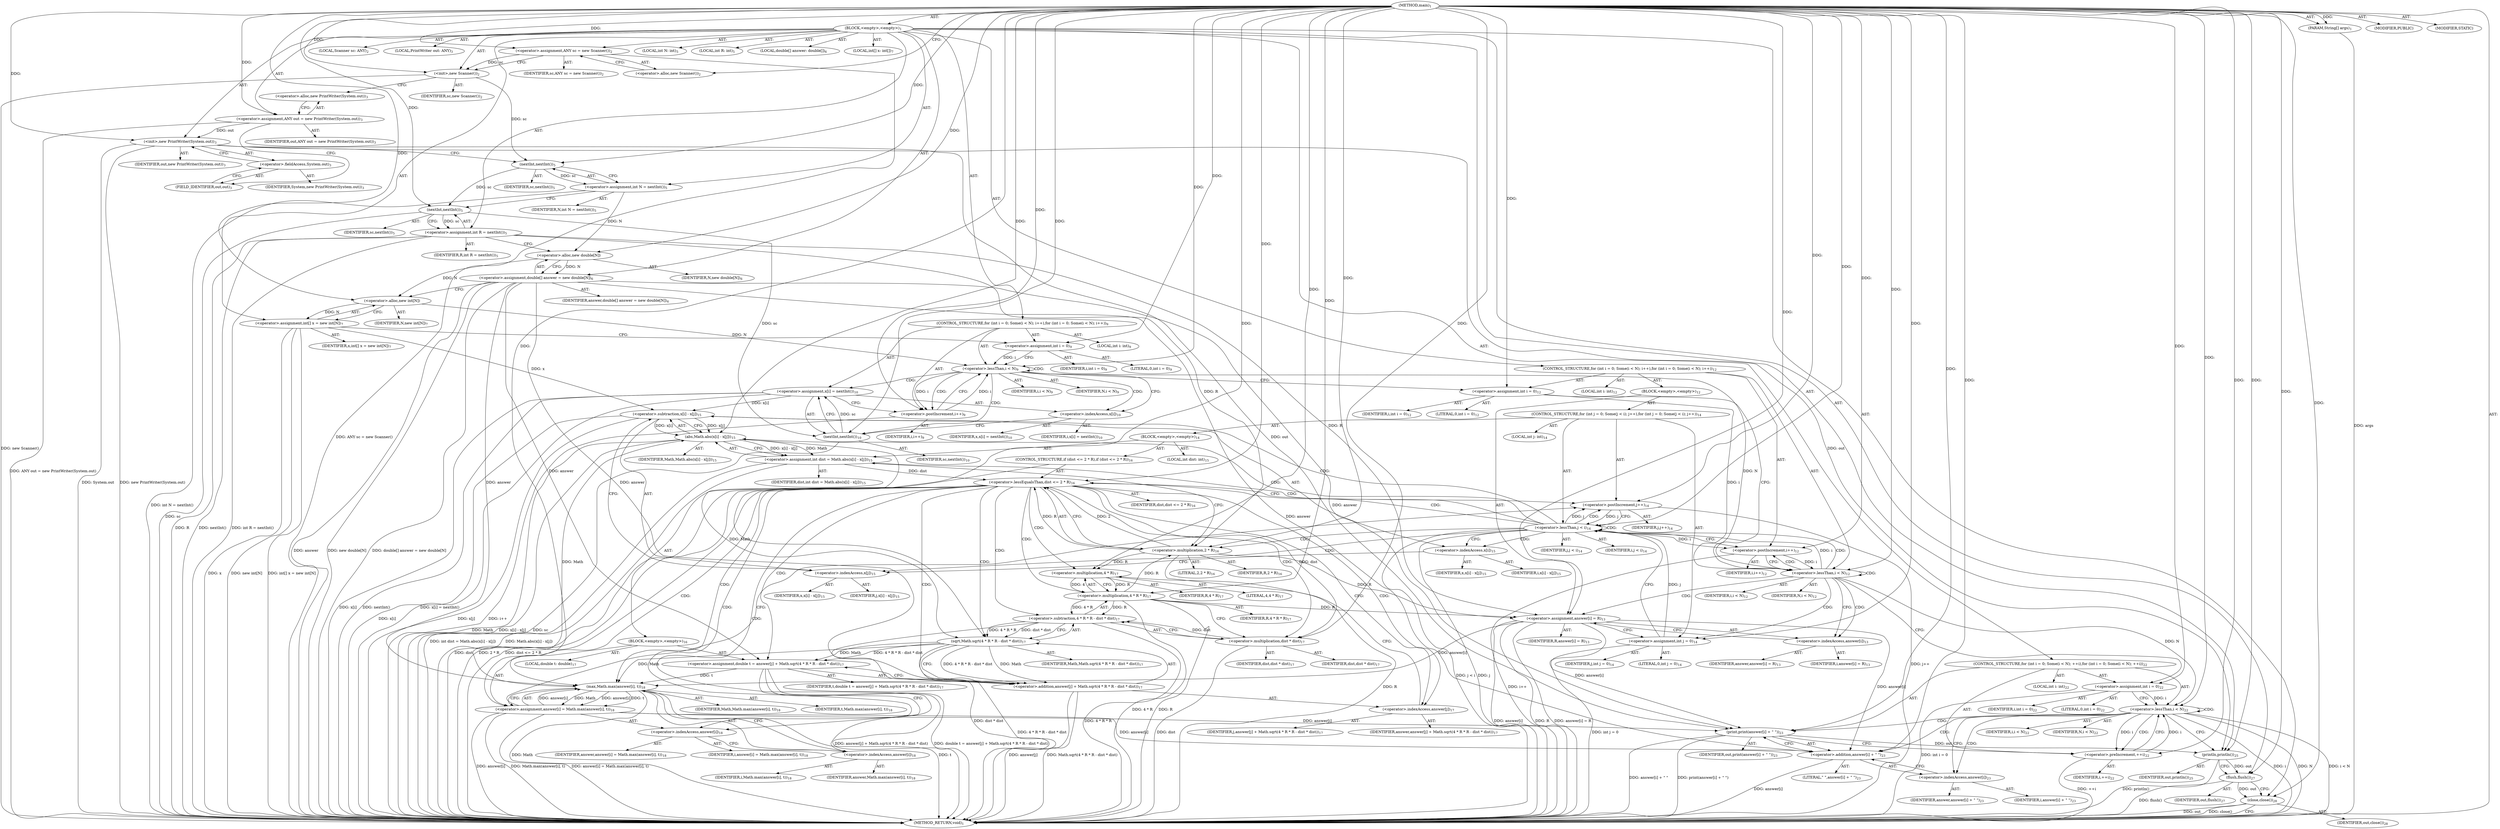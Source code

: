 digraph "main" {  
"21" [label = <(METHOD,main)<SUB>1</SUB>> ]
"22" [label = <(PARAM,String[] args)<SUB>1</SUB>> ]
"23" [label = <(BLOCK,&lt;empty&gt;,&lt;empty&gt;)<SUB>1</SUB>> ]
"4" [label = <(LOCAL,Scanner sc: ANY)<SUB>2</SUB>> ]
"24" [label = <(&lt;operator&gt;.assignment,ANY sc = new Scanner())<SUB>2</SUB>> ]
"25" [label = <(IDENTIFIER,sc,ANY sc = new Scanner())<SUB>2</SUB>> ]
"26" [label = <(&lt;operator&gt;.alloc,new Scanner())<SUB>2</SUB>> ]
"27" [label = <(&lt;init&gt;,new Scanner())<SUB>2</SUB>> ]
"3" [label = <(IDENTIFIER,sc,new Scanner())<SUB>2</SUB>> ]
"6" [label = <(LOCAL,PrintWriter out: ANY)<SUB>3</SUB>> ]
"28" [label = <(&lt;operator&gt;.assignment,ANY out = new PrintWriter(System.out))<SUB>3</SUB>> ]
"29" [label = <(IDENTIFIER,out,ANY out = new PrintWriter(System.out))<SUB>3</SUB>> ]
"30" [label = <(&lt;operator&gt;.alloc,new PrintWriter(System.out))<SUB>3</SUB>> ]
"31" [label = <(&lt;init&gt;,new PrintWriter(System.out))<SUB>3</SUB>> ]
"5" [label = <(IDENTIFIER,out,new PrintWriter(System.out))<SUB>3</SUB>> ]
"32" [label = <(&lt;operator&gt;.fieldAccess,System.out)<SUB>3</SUB>> ]
"33" [label = <(IDENTIFIER,System,new PrintWriter(System.out))<SUB>3</SUB>> ]
"34" [label = <(FIELD_IDENTIFIER,out,out)<SUB>3</SUB>> ]
"35" [label = <(LOCAL,int N: int)<SUB>5</SUB>> ]
"36" [label = <(LOCAL,int R: int)<SUB>5</SUB>> ]
"37" [label = <(&lt;operator&gt;.assignment,int N = nextInt())<SUB>5</SUB>> ]
"38" [label = <(IDENTIFIER,N,int N = nextInt())<SUB>5</SUB>> ]
"39" [label = <(nextInt,nextInt())<SUB>5</SUB>> ]
"40" [label = <(IDENTIFIER,sc,nextInt())<SUB>5</SUB>> ]
"41" [label = <(&lt;operator&gt;.assignment,int R = nextInt())<SUB>5</SUB>> ]
"42" [label = <(IDENTIFIER,R,int R = nextInt())<SUB>5</SUB>> ]
"43" [label = <(nextInt,nextInt())<SUB>5</SUB>> ]
"44" [label = <(IDENTIFIER,sc,nextInt())<SUB>5</SUB>> ]
"45" [label = <(LOCAL,double[] answer: double[])<SUB>6</SUB>> ]
"46" [label = <(&lt;operator&gt;.assignment,double[] answer = new double[N])<SUB>6</SUB>> ]
"47" [label = <(IDENTIFIER,answer,double[] answer = new double[N])<SUB>6</SUB>> ]
"48" [label = <(&lt;operator&gt;.alloc,new double[N])> ]
"49" [label = <(IDENTIFIER,N,new double[N])<SUB>6</SUB>> ]
"50" [label = <(LOCAL,int[] x: int[])<SUB>7</SUB>> ]
"51" [label = <(&lt;operator&gt;.assignment,int[] x = new int[N])<SUB>7</SUB>> ]
"52" [label = <(IDENTIFIER,x,int[] x = new int[N])<SUB>7</SUB>> ]
"53" [label = <(&lt;operator&gt;.alloc,new int[N])> ]
"54" [label = <(IDENTIFIER,N,new int[N])<SUB>7</SUB>> ]
"55" [label = <(CONTROL_STRUCTURE,for (int i = 0; Some(i &lt; N); i++),for (int i = 0; Some(i &lt; N); i++))<SUB>9</SUB>> ]
"56" [label = <(LOCAL,int i: int)<SUB>9</SUB>> ]
"57" [label = <(&lt;operator&gt;.assignment,int i = 0)<SUB>9</SUB>> ]
"58" [label = <(IDENTIFIER,i,int i = 0)<SUB>9</SUB>> ]
"59" [label = <(LITERAL,0,int i = 0)<SUB>9</SUB>> ]
"60" [label = <(&lt;operator&gt;.lessThan,i &lt; N)<SUB>9</SUB>> ]
"61" [label = <(IDENTIFIER,i,i &lt; N)<SUB>9</SUB>> ]
"62" [label = <(IDENTIFIER,N,i &lt; N)<SUB>9</SUB>> ]
"63" [label = <(&lt;operator&gt;.postIncrement,i++)<SUB>9</SUB>> ]
"64" [label = <(IDENTIFIER,i,i++)<SUB>9</SUB>> ]
"65" [label = <(&lt;operator&gt;.assignment,x[i] = nextInt())<SUB>10</SUB>> ]
"66" [label = <(&lt;operator&gt;.indexAccess,x[i])<SUB>10</SUB>> ]
"67" [label = <(IDENTIFIER,x,x[i] = nextInt())<SUB>10</SUB>> ]
"68" [label = <(IDENTIFIER,i,x[i] = nextInt())<SUB>10</SUB>> ]
"69" [label = <(nextInt,nextInt())<SUB>10</SUB>> ]
"70" [label = <(IDENTIFIER,sc,nextInt())<SUB>10</SUB>> ]
"71" [label = <(CONTROL_STRUCTURE,for (int i = 0; Some(i &lt; N); i++),for (int i = 0; Some(i &lt; N); i++))<SUB>12</SUB>> ]
"72" [label = <(LOCAL,int i: int)<SUB>12</SUB>> ]
"73" [label = <(&lt;operator&gt;.assignment,int i = 0)<SUB>12</SUB>> ]
"74" [label = <(IDENTIFIER,i,int i = 0)<SUB>12</SUB>> ]
"75" [label = <(LITERAL,0,int i = 0)<SUB>12</SUB>> ]
"76" [label = <(&lt;operator&gt;.lessThan,i &lt; N)<SUB>12</SUB>> ]
"77" [label = <(IDENTIFIER,i,i &lt; N)<SUB>12</SUB>> ]
"78" [label = <(IDENTIFIER,N,i &lt; N)<SUB>12</SUB>> ]
"79" [label = <(&lt;operator&gt;.postIncrement,i++)<SUB>12</SUB>> ]
"80" [label = <(IDENTIFIER,i,i++)<SUB>12</SUB>> ]
"81" [label = <(BLOCK,&lt;empty&gt;,&lt;empty&gt;)<SUB>12</SUB>> ]
"82" [label = <(&lt;operator&gt;.assignment,answer[i] = R)<SUB>13</SUB>> ]
"83" [label = <(&lt;operator&gt;.indexAccess,answer[i])<SUB>13</SUB>> ]
"84" [label = <(IDENTIFIER,answer,answer[i] = R)<SUB>13</SUB>> ]
"85" [label = <(IDENTIFIER,i,answer[i] = R)<SUB>13</SUB>> ]
"86" [label = <(IDENTIFIER,R,answer[i] = R)<SUB>13</SUB>> ]
"87" [label = <(CONTROL_STRUCTURE,for (int j = 0; Some(j &lt; i); j++),for (int j = 0; Some(j &lt; i); j++))<SUB>14</SUB>> ]
"88" [label = <(LOCAL,int j: int)<SUB>14</SUB>> ]
"89" [label = <(&lt;operator&gt;.assignment,int j = 0)<SUB>14</SUB>> ]
"90" [label = <(IDENTIFIER,j,int j = 0)<SUB>14</SUB>> ]
"91" [label = <(LITERAL,0,int j = 0)<SUB>14</SUB>> ]
"92" [label = <(&lt;operator&gt;.lessThan,j &lt; i)<SUB>14</SUB>> ]
"93" [label = <(IDENTIFIER,j,j &lt; i)<SUB>14</SUB>> ]
"94" [label = <(IDENTIFIER,i,j &lt; i)<SUB>14</SUB>> ]
"95" [label = <(&lt;operator&gt;.postIncrement,j++)<SUB>14</SUB>> ]
"96" [label = <(IDENTIFIER,j,j++)<SUB>14</SUB>> ]
"97" [label = <(BLOCK,&lt;empty&gt;,&lt;empty&gt;)<SUB>14</SUB>> ]
"98" [label = <(LOCAL,int dist: int)<SUB>15</SUB>> ]
"99" [label = <(&lt;operator&gt;.assignment,int dist = Math.abs(x[i] - x[j]))<SUB>15</SUB>> ]
"100" [label = <(IDENTIFIER,dist,int dist = Math.abs(x[i] - x[j]))<SUB>15</SUB>> ]
"101" [label = <(abs,Math.abs(x[i] - x[j]))<SUB>15</SUB>> ]
"102" [label = <(IDENTIFIER,Math,Math.abs(x[i] - x[j]))<SUB>15</SUB>> ]
"103" [label = <(&lt;operator&gt;.subtraction,x[i] - x[j])<SUB>15</SUB>> ]
"104" [label = <(&lt;operator&gt;.indexAccess,x[i])<SUB>15</SUB>> ]
"105" [label = <(IDENTIFIER,x,x[i] - x[j])<SUB>15</SUB>> ]
"106" [label = <(IDENTIFIER,i,x[i] - x[j])<SUB>15</SUB>> ]
"107" [label = <(&lt;operator&gt;.indexAccess,x[j])<SUB>15</SUB>> ]
"108" [label = <(IDENTIFIER,x,x[i] - x[j])<SUB>15</SUB>> ]
"109" [label = <(IDENTIFIER,j,x[i] - x[j])<SUB>15</SUB>> ]
"110" [label = <(CONTROL_STRUCTURE,if (dist &lt;= 2 * R),if (dist &lt;= 2 * R))<SUB>16</SUB>> ]
"111" [label = <(&lt;operator&gt;.lessEqualsThan,dist &lt;= 2 * R)<SUB>16</SUB>> ]
"112" [label = <(IDENTIFIER,dist,dist &lt;= 2 * R)<SUB>16</SUB>> ]
"113" [label = <(&lt;operator&gt;.multiplication,2 * R)<SUB>16</SUB>> ]
"114" [label = <(LITERAL,2,2 * R)<SUB>16</SUB>> ]
"115" [label = <(IDENTIFIER,R,2 * R)<SUB>16</SUB>> ]
"116" [label = <(BLOCK,&lt;empty&gt;,&lt;empty&gt;)<SUB>16</SUB>> ]
"117" [label = <(LOCAL,double t: double)<SUB>17</SUB>> ]
"118" [label = <(&lt;operator&gt;.assignment,double t = answer[j] + Math.sqrt(4 * R * R - dist * dist))<SUB>17</SUB>> ]
"119" [label = <(IDENTIFIER,t,double t = answer[j] + Math.sqrt(4 * R * R - dist * dist))<SUB>17</SUB>> ]
"120" [label = <(&lt;operator&gt;.addition,answer[j] + Math.sqrt(4 * R * R - dist * dist))<SUB>17</SUB>> ]
"121" [label = <(&lt;operator&gt;.indexAccess,answer[j])<SUB>17</SUB>> ]
"122" [label = <(IDENTIFIER,answer,answer[j] + Math.sqrt(4 * R * R - dist * dist))<SUB>17</SUB>> ]
"123" [label = <(IDENTIFIER,j,answer[j] + Math.sqrt(4 * R * R - dist * dist))<SUB>17</SUB>> ]
"124" [label = <(sqrt,Math.sqrt(4 * R * R - dist * dist))<SUB>17</SUB>> ]
"125" [label = <(IDENTIFIER,Math,Math.sqrt(4 * R * R - dist * dist))<SUB>17</SUB>> ]
"126" [label = <(&lt;operator&gt;.subtraction,4 * R * R - dist * dist)<SUB>17</SUB>> ]
"127" [label = <(&lt;operator&gt;.multiplication,4 * R * R)<SUB>17</SUB>> ]
"128" [label = <(&lt;operator&gt;.multiplication,4 * R)<SUB>17</SUB>> ]
"129" [label = <(LITERAL,4,4 * R)<SUB>17</SUB>> ]
"130" [label = <(IDENTIFIER,R,4 * R)<SUB>17</SUB>> ]
"131" [label = <(IDENTIFIER,R,4 * R * R)<SUB>17</SUB>> ]
"132" [label = <(&lt;operator&gt;.multiplication,dist * dist)<SUB>17</SUB>> ]
"133" [label = <(IDENTIFIER,dist,dist * dist)<SUB>17</SUB>> ]
"134" [label = <(IDENTIFIER,dist,dist * dist)<SUB>17</SUB>> ]
"135" [label = <(&lt;operator&gt;.assignment,answer[i] = Math.max(answer[i], t))<SUB>18</SUB>> ]
"136" [label = <(&lt;operator&gt;.indexAccess,answer[i])<SUB>18</SUB>> ]
"137" [label = <(IDENTIFIER,answer,answer[i] = Math.max(answer[i], t))<SUB>18</SUB>> ]
"138" [label = <(IDENTIFIER,i,answer[i] = Math.max(answer[i], t))<SUB>18</SUB>> ]
"139" [label = <(max,Math.max(answer[i], t))<SUB>18</SUB>> ]
"140" [label = <(IDENTIFIER,Math,Math.max(answer[i], t))<SUB>18</SUB>> ]
"141" [label = <(&lt;operator&gt;.indexAccess,answer[i])<SUB>18</SUB>> ]
"142" [label = <(IDENTIFIER,answer,Math.max(answer[i], t))<SUB>18</SUB>> ]
"143" [label = <(IDENTIFIER,i,Math.max(answer[i], t))<SUB>18</SUB>> ]
"144" [label = <(IDENTIFIER,t,Math.max(answer[i], t))<SUB>18</SUB>> ]
"145" [label = <(CONTROL_STRUCTURE,for (int i = 0; Some(i &lt; N); ++i),for (int i = 0; Some(i &lt; N); ++i))<SUB>22</SUB>> ]
"146" [label = <(LOCAL,int i: int)<SUB>22</SUB>> ]
"147" [label = <(&lt;operator&gt;.assignment,int i = 0)<SUB>22</SUB>> ]
"148" [label = <(IDENTIFIER,i,int i = 0)<SUB>22</SUB>> ]
"149" [label = <(LITERAL,0,int i = 0)<SUB>22</SUB>> ]
"150" [label = <(&lt;operator&gt;.lessThan,i &lt; N)<SUB>22</SUB>> ]
"151" [label = <(IDENTIFIER,i,i &lt; N)<SUB>22</SUB>> ]
"152" [label = <(IDENTIFIER,N,i &lt; N)<SUB>22</SUB>> ]
"153" [label = <(&lt;operator&gt;.preIncrement,++i)<SUB>22</SUB>> ]
"154" [label = <(IDENTIFIER,i,++i)<SUB>22</SUB>> ]
"155" [label = <(print,print(answer[i] + &quot; &quot;))<SUB>23</SUB>> ]
"156" [label = <(IDENTIFIER,out,print(answer[i] + &quot; &quot;))<SUB>23</SUB>> ]
"157" [label = <(&lt;operator&gt;.addition,answer[i] + &quot; &quot;)<SUB>23</SUB>> ]
"158" [label = <(&lt;operator&gt;.indexAccess,answer[i])<SUB>23</SUB>> ]
"159" [label = <(IDENTIFIER,answer,answer[i] + &quot; &quot;)<SUB>23</SUB>> ]
"160" [label = <(IDENTIFIER,i,answer[i] + &quot; &quot;)<SUB>23</SUB>> ]
"161" [label = <(LITERAL,&quot; &quot;,answer[i] + &quot; &quot;)<SUB>23</SUB>> ]
"162" [label = <(println,println())<SUB>25</SUB>> ]
"163" [label = <(IDENTIFIER,out,println())<SUB>25</SUB>> ]
"164" [label = <(flush,flush())<SUB>27</SUB>> ]
"165" [label = <(IDENTIFIER,out,flush())<SUB>27</SUB>> ]
"166" [label = <(close,close())<SUB>28</SUB>> ]
"167" [label = <(IDENTIFIER,out,close())<SUB>28</SUB>> ]
"168" [label = <(MODIFIER,PUBLIC)> ]
"169" [label = <(MODIFIER,STATIC)> ]
"170" [label = <(METHOD_RETURN,void)<SUB>1</SUB>> ]
  "21" -> "22"  [ label = "AST: "] 
  "21" -> "23"  [ label = "AST: "] 
  "21" -> "168"  [ label = "AST: "] 
  "21" -> "169"  [ label = "AST: "] 
  "21" -> "170"  [ label = "AST: "] 
  "23" -> "4"  [ label = "AST: "] 
  "23" -> "24"  [ label = "AST: "] 
  "23" -> "27"  [ label = "AST: "] 
  "23" -> "6"  [ label = "AST: "] 
  "23" -> "28"  [ label = "AST: "] 
  "23" -> "31"  [ label = "AST: "] 
  "23" -> "35"  [ label = "AST: "] 
  "23" -> "36"  [ label = "AST: "] 
  "23" -> "37"  [ label = "AST: "] 
  "23" -> "41"  [ label = "AST: "] 
  "23" -> "45"  [ label = "AST: "] 
  "23" -> "46"  [ label = "AST: "] 
  "23" -> "50"  [ label = "AST: "] 
  "23" -> "51"  [ label = "AST: "] 
  "23" -> "55"  [ label = "AST: "] 
  "23" -> "71"  [ label = "AST: "] 
  "23" -> "145"  [ label = "AST: "] 
  "23" -> "162"  [ label = "AST: "] 
  "23" -> "164"  [ label = "AST: "] 
  "23" -> "166"  [ label = "AST: "] 
  "24" -> "25"  [ label = "AST: "] 
  "24" -> "26"  [ label = "AST: "] 
  "27" -> "3"  [ label = "AST: "] 
  "28" -> "29"  [ label = "AST: "] 
  "28" -> "30"  [ label = "AST: "] 
  "31" -> "5"  [ label = "AST: "] 
  "31" -> "32"  [ label = "AST: "] 
  "32" -> "33"  [ label = "AST: "] 
  "32" -> "34"  [ label = "AST: "] 
  "37" -> "38"  [ label = "AST: "] 
  "37" -> "39"  [ label = "AST: "] 
  "39" -> "40"  [ label = "AST: "] 
  "41" -> "42"  [ label = "AST: "] 
  "41" -> "43"  [ label = "AST: "] 
  "43" -> "44"  [ label = "AST: "] 
  "46" -> "47"  [ label = "AST: "] 
  "46" -> "48"  [ label = "AST: "] 
  "48" -> "49"  [ label = "AST: "] 
  "51" -> "52"  [ label = "AST: "] 
  "51" -> "53"  [ label = "AST: "] 
  "53" -> "54"  [ label = "AST: "] 
  "55" -> "56"  [ label = "AST: "] 
  "55" -> "57"  [ label = "AST: "] 
  "55" -> "60"  [ label = "AST: "] 
  "55" -> "63"  [ label = "AST: "] 
  "55" -> "65"  [ label = "AST: "] 
  "57" -> "58"  [ label = "AST: "] 
  "57" -> "59"  [ label = "AST: "] 
  "60" -> "61"  [ label = "AST: "] 
  "60" -> "62"  [ label = "AST: "] 
  "63" -> "64"  [ label = "AST: "] 
  "65" -> "66"  [ label = "AST: "] 
  "65" -> "69"  [ label = "AST: "] 
  "66" -> "67"  [ label = "AST: "] 
  "66" -> "68"  [ label = "AST: "] 
  "69" -> "70"  [ label = "AST: "] 
  "71" -> "72"  [ label = "AST: "] 
  "71" -> "73"  [ label = "AST: "] 
  "71" -> "76"  [ label = "AST: "] 
  "71" -> "79"  [ label = "AST: "] 
  "71" -> "81"  [ label = "AST: "] 
  "73" -> "74"  [ label = "AST: "] 
  "73" -> "75"  [ label = "AST: "] 
  "76" -> "77"  [ label = "AST: "] 
  "76" -> "78"  [ label = "AST: "] 
  "79" -> "80"  [ label = "AST: "] 
  "81" -> "82"  [ label = "AST: "] 
  "81" -> "87"  [ label = "AST: "] 
  "82" -> "83"  [ label = "AST: "] 
  "82" -> "86"  [ label = "AST: "] 
  "83" -> "84"  [ label = "AST: "] 
  "83" -> "85"  [ label = "AST: "] 
  "87" -> "88"  [ label = "AST: "] 
  "87" -> "89"  [ label = "AST: "] 
  "87" -> "92"  [ label = "AST: "] 
  "87" -> "95"  [ label = "AST: "] 
  "87" -> "97"  [ label = "AST: "] 
  "89" -> "90"  [ label = "AST: "] 
  "89" -> "91"  [ label = "AST: "] 
  "92" -> "93"  [ label = "AST: "] 
  "92" -> "94"  [ label = "AST: "] 
  "95" -> "96"  [ label = "AST: "] 
  "97" -> "98"  [ label = "AST: "] 
  "97" -> "99"  [ label = "AST: "] 
  "97" -> "110"  [ label = "AST: "] 
  "99" -> "100"  [ label = "AST: "] 
  "99" -> "101"  [ label = "AST: "] 
  "101" -> "102"  [ label = "AST: "] 
  "101" -> "103"  [ label = "AST: "] 
  "103" -> "104"  [ label = "AST: "] 
  "103" -> "107"  [ label = "AST: "] 
  "104" -> "105"  [ label = "AST: "] 
  "104" -> "106"  [ label = "AST: "] 
  "107" -> "108"  [ label = "AST: "] 
  "107" -> "109"  [ label = "AST: "] 
  "110" -> "111"  [ label = "AST: "] 
  "110" -> "116"  [ label = "AST: "] 
  "111" -> "112"  [ label = "AST: "] 
  "111" -> "113"  [ label = "AST: "] 
  "113" -> "114"  [ label = "AST: "] 
  "113" -> "115"  [ label = "AST: "] 
  "116" -> "117"  [ label = "AST: "] 
  "116" -> "118"  [ label = "AST: "] 
  "116" -> "135"  [ label = "AST: "] 
  "118" -> "119"  [ label = "AST: "] 
  "118" -> "120"  [ label = "AST: "] 
  "120" -> "121"  [ label = "AST: "] 
  "120" -> "124"  [ label = "AST: "] 
  "121" -> "122"  [ label = "AST: "] 
  "121" -> "123"  [ label = "AST: "] 
  "124" -> "125"  [ label = "AST: "] 
  "124" -> "126"  [ label = "AST: "] 
  "126" -> "127"  [ label = "AST: "] 
  "126" -> "132"  [ label = "AST: "] 
  "127" -> "128"  [ label = "AST: "] 
  "127" -> "131"  [ label = "AST: "] 
  "128" -> "129"  [ label = "AST: "] 
  "128" -> "130"  [ label = "AST: "] 
  "132" -> "133"  [ label = "AST: "] 
  "132" -> "134"  [ label = "AST: "] 
  "135" -> "136"  [ label = "AST: "] 
  "135" -> "139"  [ label = "AST: "] 
  "136" -> "137"  [ label = "AST: "] 
  "136" -> "138"  [ label = "AST: "] 
  "139" -> "140"  [ label = "AST: "] 
  "139" -> "141"  [ label = "AST: "] 
  "139" -> "144"  [ label = "AST: "] 
  "141" -> "142"  [ label = "AST: "] 
  "141" -> "143"  [ label = "AST: "] 
  "145" -> "146"  [ label = "AST: "] 
  "145" -> "147"  [ label = "AST: "] 
  "145" -> "150"  [ label = "AST: "] 
  "145" -> "153"  [ label = "AST: "] 
  "145" -> "155"  [ label = "AST: "] 
  "147" -> "148"  [ label = "AST: "] 
  "147" -> "149"  [ label = "AST: "] 
  "150" -> "151"  [ label = "AST: "] 
  "150" -> "152"  [ label = "AST: "] 
  "153" -> "154"  [ label = "AST: "] 
  "155" -> "156"  [ label = "AST: "] 
  "155" -> "157"  [ label = "AST: "] 
  "157" -> "158"  [ label = "AST: "] 
  "157" -> "161"  [ label = "AST: "] 
  "158" -> "159"  [ label = "AST: "] 
  "158" -> "160"  [ label = "AST: "] 
  "162" -> "163"  [ label = "AST: "] 
  "164" -> "165"  [ label = "AST: "] 
  "166" -> "167"  [ label = "AST: "] 
  "24" -> "27"  [ label = "CFG: "] 
  "27" -> "30"  [ label = "CFG: "] 
  "28" -> "34"  [ label = "CFG: "] 
  "31" -> "39"  [ label = "CFG: "] 
  "37" -> "43"  [ label = "CFG: "] 
  "41" -> "48"  [ label = "CFG: "] 
  "46" -> "53"  [ label = "CFG: "] 
  "51" -> "57"  [ label = "CFG: "] 
  "162" -> "164"  [ label = "CFG: "] 
  "164" -> "166"  [ label = "CFG: "] 
  "166" -> "170"  [ label = "CFG: "] 
  "26" -> "24"  [ label = "CFG: "] 
  "30" -> "28"  [ label = "CFG: "] 
  "32" -> "31"  [ label = "CFG: "] 
  "39" -> "37"  [ label = "CFG: "] 
  "43" -> "41"  [ label = "CFG: "] 
  "48" -> "46"  [ label = "CFG: "] 
  "53" -> "51"  [ label = "CFG: "] 
  "57" -> "60"  [ label = "CFG: "] 
  "60" -> "66"  [ label = "CFG: "] 
  "60" -> "73"  [ label = "CFG: "] 
  "63" -> "60"  [ label = "CFG: "] 
  "65" -> "63"  [ label = "CFG: "] 
  "73" -> "76"  [ label = "CFG: "] 
  "76" -> "83"  [ label = "CFG: "] 
  "76" -> "147"  [ label = "CFG: "] 
  "79" -> "76"  [ label = "CFG: "] 
  "147" -> "150"  [ label = "CFG: "] 
  "150" -> "158"  [ label = "CFG: "] 
  "150" -> "162"  [ label = "CFG: "] 
  "153" -> "150"  [ label = "CFG: "] 
  "155" -> "153"  [ label = "CFG: "] 
  "34" -> "32"  [ label = "CFG: "] 
  "66" -> "69"  [ label = "CFG: "] 
  "69" -> "65"  [ label = "CFG: "] 
  "82" -> "89"  [ label = "CFG: "] 
  "157" -> "155"  [ label = "CFG: "] 
  "83" -> "82"  [ label = "CFG: "] 
  "89" -> "92"  [ label = "CFG: "] 
  "92" -> "104"  [ label = "CFG: "] 
  "92" -> "79"  [ label = "CFG: "] 
  "95" -> "92"  [ label = "CFG: "] 
  "158" -> "157"  [ label = "CFG: "] 
  "99" -> "113"  [ label = "CFG: "] 
  "101" -> "99"  [ label = "CFG: "] 
  "111" -> "121"  [ label = "CFG: "] 
  "111" -> "95"  [ label = "CFG: "] 
  "103" -> "101"  [ label = "CFG: "] 
  "113" -> "111"  [ label = "CFG: "] 
  "118" -> "136"  [ label = "CFG: "] 
  "135" -> "95"  [ label = "CFG: "] 
  "104" -> "107"  [ label = "CFG: "] 
  "107" -> "103"  [ label = "CFG: "] 
  "120" -> "118"  [ label = "CFG: "] 
  "136" -> "141"  [ label = "CFG: "] 
  "139" -> "135"  [ label = "CFG: "] 
  "121" -> "128"  [ label = "CFG: "] 
  "124" -> "120"  [ label = "CFG: "] 
  "141" -> "139"  [ label = "CFG: "] 
  "126" -> "124"  [ label = "CFG: "] 
  "127" -> "132"  [ label = "CFG: "] 
  "132" -> "126"  [ label = "CFG: "] 
  "128" -> "127"  [ label = "CFG: "] 
  "21" -> "26"  [ label = "CFG: "] 
  "22" -> "170"  [ label = "DDG: args"] 
  "24" -> "170"  [ label = "DDG: ANY sc = new Scanner()"] 
  "27" -> "170"  [ label = "DDG: new Scanner()"] 
  "28" -> "170"  [ label = "DDG: ANY out = new PrintWriter(System.out)"] 
  "31" -> "170"  [ label = "DDG: System.out"] 
  "31" -> "170"  [ label = "DDG: new PrintWriter(System.out)"] 
  "37" -> "170"  [ label = "DDG: int N = nextInt()"] 
  "41" -> "170"  [ label = "DDG: R"] 
  "43" -> "170"  [ label = "DDG: sc"] 
  "41" -> "170"  [ label = "DDG: nextInt()"] 
  "41" -> "170"  [ label = "DDG: int R = nextInt()"] 
  "46" -> "170"  [ label = "DDG: answer"] 
  "46" -> "170"  [ label = "DDG: new double[N]"] 
  "46" -> "170"  [ label = "DDG: double[] answer = new double[N]"] 
  "51" -> "170"  [ label = "DDG: x"] 
  "51" -> "170"  [ label = "DDG: new int[N]"] 
  "51" -> "170"  [ label = "DDG: int[] x = new int[N]"] 
  "147" -> "170"  [ label = "DDG: int i = 0"] 
  "150" -> "170"  [ label = "DDG: i"] 
  "150" -> "170"  [ label = "DDG: N"] 
  "150" -> "170"  [ label = "DDG: i &lt; N"] 
  "162" -> "170"  [ label = "DDG: println()"] 
  "164" -> "170"  [ label = "DDG: flush()"] 
  "166" -> "170"  [ label = "DDG: out"] 
  "166" -> "170"  [ label = "DDG: close()"] 
  "157" -> "170"  [ label = "DDG: answer[i]"] 
  "155" -> "170"  [ label = "DDG: answer[i] + &quot; &quot;"] 
  "155" -> "170"  [ label = "DDG: print(answer[i] + &quot; &quot;)"] 
  "153" -> "170"  [ label = "DDG: ++i"] 
  "82" -> "170"  [ label = "DDG: answer[i]"] 
  "82" -> "170"  [ label = "DDG: R"] 
  "82" -> "170"  [ label = "DDG: answer[i] = R"] 
  "89" -> "170"  [ label = "DDG: int j = 0"] 
  "92" -> "170"  [ label = "DDG: j"] 
  "92" -> "170"  [ label = "DDG: j &lt; i"] 
  "79" -> "170"  [ label = "DDG: i++"] 
  "101" -> "170"  [ label = "DDG: Math"] 
  "103" -> "170"  [ label = "DDG: x[i]"] 
  "103" -> "170"  [ label = "DDG: x[j]"] 
  "101" -> "170"  [ label = "DDG: x[i] - x[j]"] 
  "99" -> "170"  [ label = "DDG: Math.abs(x[i] - x[j])"] 
  "99" -> "170"  [ label = "DDG: int dist = Math.abs(x[i] - x[j])"] 
  "111" -> "170"  [ label = "DDG: dist"] 
  "113" -> "170"  [ label = "DDG: R"] 
  "111" -> "170"  [ label = "DDG: 2 * R"] 
  "111" -> "170"  [ label = "DDG: dist &lt;= 2 * R"] 
  "120" -> "170"  [ label = "DDG: answer[j]"] 
  "127" -> "170"  [ label = "DDG: 4 * R"] 
  "127" -> "170"  [ label = "DDG: R"] 
  "126" -> "170"  [ label = "DDG: 4 * R * R"] 
  "132" -> "170"  [ label = "DDG: dist"] 
  "126" -> "170"  [ label = "DDG: dist * dist"] 
  "124" -> "170"  [ label = "DDG: 4 * R * R - dist * dist"] 
  "120" -> "170"  [ label = "DDG: Math.sqrt(4 * R * R - dist * dist)"] 
  "118" -> "170"  [ label = "DDG: answer[j] + Math.sqrt(4 * R * R - dist * dist)"] 
  "118" -> "170"  [ label = "DDG: double t = answer[j] + Math.sqrt(4 * R * R - dist * dist)"] 
  "135" -> "170"  [ label = "DDG: answer[i]"] 
  "139" -> "170"  [ label = "DDG: Math"] 
  "139" -> "170"  [ label = "DDG: t"] 
  "135" -> "170"  [ label = "DDG: Math.max(answer[i], t)"] 
  "135" -> "170"  [ label = "DDG: answer[i] = Math.max(answer[i], t)"] 
  "95" -> "170"  [ label = "DDG: j++"] 
  "65" -> "170"  [ label = "DDG: x[i]"] 
  "69" -> "170"  [ label = "DDG: sc"] 
  "65" -> "170"  [ label = "DDG: nextInt()"] 
  "65" -> "170"  [ label = "DDG: x[i] = nextInt()"] 
  "63" -> "170"  [ label = "DDG: i++"] 
  "21" -> "22"  [ label = "DDG: "] 
  "21" -> "24"  [ label = "DDG: "] 
  "21" -> "28"  [ label = "DDG: "] 
  "39" -> "37"  [ label = "DDG: sc"] 
  "43" -> "41"  [ label = "DDG: sc"] 
  "48" -> "46"  [ label = "DDG: N"] 
  "53" -> "51"  [ label = "DDG: N"] 
  "24" -> "27"  [ label = "DDG: sc"] 
  "21" -> "27"  [ label = "DDG: "] 
  "28" -> "31"  [ label = "DDG: out"] 
  "21" -> "31"  [ label = "DDG: "] 
  "21" -> "57"  [ label = "DDG: "] 
  "69" -> "65"  [ label = "DDG: sc"] 
  "21" -> "73"  [ label = "DDG: "] 
  "21" -> "147"  [ label = "DDG: "] 
  "31" -> "162"  [ label = "DDG: out"] 
  "155" -> "162"  [ label = "DDG: out"] 
  "21" -> "162"  [ label = "DDG: "] 
  "162" -> "164"  [ label = "DDG: out"] 
  "21" -> "164"  [ label = "DDG: "] 
  "164" -> "166"  [ label = "DDG: out"] 
  "21" -> "166"  [ label = "DDG: "] 
  "27" -> "39"  [ label = "DDG: sc"] 
  "21" -> "39"  [ label = "DDG: "] 
  "39" -> "43"  [ label = "DDG: sc"] 
  "21" -> "43"  [ label = "DDG: "] 
  "37" -> "48"  [ label = "DDG: N"] 
  "21" -> "48"  [ label = "DDG: "] 
  "48" -> "53"  [ label = "DDG: N"] 
  "21" -> "53"  [ label = "DDG: "] 
  "57" -> "60"  [ label = "DDG: i"] 
  "63" -> "60"  [ label = "DDG: i"] 
  "21" -> "60"  [ label = "DDG: "] 
  "53" -> "60"  [ label = "DDG: N"] 
  "60" -> "63"  [ label = "DDG: i"] 
  "21" -> "63"  [ label = "DDG: "] 
  "73" -> "76"  [ label = "DDG: i"] 
  "79" -> "76"  [ label = "DDG: i"] 
  "21" -> "76"  [ label = "DDG: "] 
  "60" -> "76"  [ label = "DDG: N"] 
  "92" -> "79"  [ label = "DDG: i"] 
  "21" -> "79"  [ label = "DDG: "] 
  "41" -> "82"  [ label = "DDG: R"] 
  "113" -> "82"  [ label = "DDG: R"] 
  "127" -> "82"  [ label = "DDG: R"] 
  "21" -> "82"  [ label = "DDG: "] 
  "147" -> "150"  [ label = "DDG: i"] 
  "153" -> "150"  [ label = "DDG: i"] 
  "21" -> "150"  [ label = "DDG: "] 
  "76" -> "150"  [ label = "DDG: N"] 
  "150" -> "153"  [ label = "DDG: i"] 
  "21" -> "153"  [ label = "DDG: "] 
  "31" -> "155"  [ label = "DDG: out"] 
  "21" -> "155"  [ label = "DDG: "] 
  "46" -> "155"  [ label = "DDG: answer"] 
  "82" -> "155"  [ label = "DDG: answer[i]"] 
  "135" -> "155"  [ label = "DDG: answer[i]"] 
  "43" -> "69"  [ label = "DDG: sc"] 
  "21" -> "69"  [ label = "DDG: "] 
  "21" -> "89"  [ label = "DDG: "] 
  "46" -> "157"  [ label = "DDG: answer"] 
  "82" -> "157"  [ label = "DDG: answer[i]"] 
  "135" -> "157"  [ label = "DDG: answer[i]"] 
  "21" -> "157"  [ label = "DDG: "] 
  "89" -> "92"  [ label = "DDG: j"] 
  "95" -> "92"  [ label = "DDG: j"] 
  "21" -> "92"  [ label = "DDG: "] 
  "76" -> "92"  [ label = "DDG: i"] 
  "92" -> "95"  [ label = "DDG: j"] 
  "21" -> "95"  [ label = "DDG: "] 
  "101" -> "99"  [ label = "DDG: Math"] 
  "101" -> "99"  [ label = "DDG: x[i] - x[j]"] 
  "139" -> "101"  [ label = "DDG: Math"] 
  "21" -> "101"  [ label = "DDG: "] 
  "103" -> "101"  [ label = "DDG: x[i]"] 
  "103" -> "101"  [ label = "DDG: x[j]"] 
  "99" -> "111"  [ label = "DDG: dist"] 
  "21" -> "111"  [ label = "DDG: "] 
  "113" -> "111"  [ label = "DDG: 2"] 
  "113" -> "111"  [ label = "DDG: R"] 
  "46" -> "118"  [ label = "DDG: answer"] 
  "124" -> "118"  [ label = "DDG: Math"] 
  "124" -> "118"  [ label = "DDG: 4 * R * R - dist * dist"] 
  "139" -> "135"  [ label = "DDG: Math"] 
  "139" -> "135"  [ label = "DDG: answer[i]"] 
  "139" -> "135"  [ label = "DDG: t"] 
  "51" -> "103"  [ label = "DDG: x"] 
  "65" -> "103"  [ label = "DDG: x[i]"] 
  "21" -> "113"  [ label = "DDG: "] 
  "127" -> "113"  [ label = "DDG: R"] 
  "41" -> "113"  [ label = "DDG: R"] 
  "46" -> "120"  [ label = "DDG: answer"] 
  "124" -> "120"  [ label = "DDG: Math"] 
  "124" -> "120"  [ label = "DDG: 4 * R * R - dist * dist"] 
  "124" -> "139"  [ label = "DDG: Math"] 
  "21" -> "139"  [ label = "DDG: "] 
  "46" -> "139"  [ label = "DDG: answer"] 
  "82" -> "139"  [ label = "DDG: answer[i]"] 
  "135" -> "139"  [ label = "DDG: answer[i]"] 
  "118" -> "139"  [ label = "DDG: t"] 
  "101" -> "124"  [ label = "DDG: Math"] 
  "21" -> "124"  [ label = "DDG: "] 
  "126" -> "124"  [ label = "DDG: 4 * R * R"] 
  "126" -> "124"  [ label = "DDG: dist * dist"] 
  "127" -> "126"  [ label = "DDG: 4 * R"] 
  "127" -> "126"  [ label = "DDG: R"] 
  "132" -> "126"  [ label = "DDG: dist"] 
  "128" -> "127"  [ label = "DDG: 4"] 
  "128" -> "127"  [ label = "DDG: R"] 
  "21" -> "127"  [ label = "DDG: "] 
  "111" -> "132"  [ label = "DDG: dist"] 
  "21" -> "132"  [ label = "DDG: "] 
  "21" -> "128"  [ label = "DDG: "] 
  "113" -> "128"  [ label = "DDG: R"] 
  "60" -> "60"  [ label = "CDG: "] 
  "60" -> "66"  [ label = "CDG: "] 
  "60" -> "69"  [ label = "CDG: "] 
  "60" -> "65"  [ label = "CDG: "] 
  "60" -> "63"  [ label = "CDG: "] 
  "76" -> "89"  [ label = "CDG: "] 
  "76" -> "92"  [ label = "CDG: "] 
  "76" -> "76"  [ label = "CDG: "] 
  "76" -> "82"  [ label = "CDG: "] 
  "76" -> "79"  [ label = "CDG: "] 
  "76" -> "83"  [ label = "CDG: "] 
  "150" -> "150"  [ label = "CDG: "] 
  "150" -> "153"  [ label = "CDG: "] 
  "150" -> "157"  [ label = "CDG: "] 
  "150" -> "155"  [ label = "CDG: "] 
  "150" -> "158"  [ label = "CDG: "] 
  "92" -> "107"  [ label = "CDG: "] 
  "92" -> "113"  [ label = "CDG: "] 
  "92" -> "99"  [ label = "CDG: "] 
  "92" -> "103"  [ label = "CDG: "] 
  "92" -> "104"  [ label = "CDG: "] 
  "92" -> "95"  [ label = "CDG: "] 
  "92" -> "92"  [ label = "CDG: "] 
  "92" -> "101"  [ label = "CDG: "] 
  "92" -> "111"  [ label = "CDG: "] 
  "111" -> "141"  [ label = "CDG: "] 
  "111" -> "120"  [ label = "CDG: "] 
  "111" -> "136"  [ label = "CDG: "] 
  "111" -> "128"  [ label = "CDG: "] 
  "111" -> "132"  [ label = "CDG: "] 
  "111" -> "121"  [ label = "CDG: "] 
  "111" -> "126"  [ label = "CDG: "] 
  "111" -> "118"  [ label = "CDG: "] 
  "111" -> "135"  [ label = "CDG: "] 
  "111" -> "127"  [ label = "CDG: "] 
  "111" -> "139"  [ label = "CDG: "] 
  "111" -> "124"  [ label = "CDG: "] 
}
